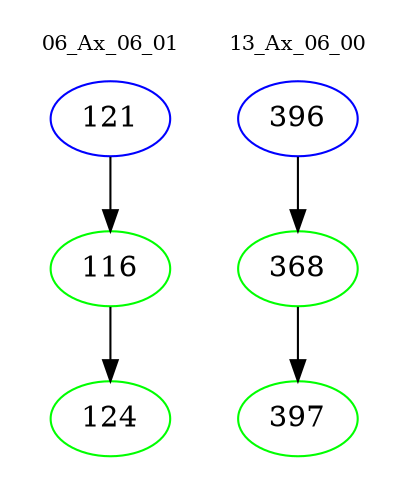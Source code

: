 digraph{
subgraph cluster_0 {
color = white
label = "06_Ax_06_01";
fontsize=10;
T0_121 [label="121", color="blue"]
T0_121 -> T0_116 [color="black"]
T0_116 [label="116", color="green"]
T0_116 -> T0_124 [color="black"]
T0_124 [label="124", color="green"]
}
subgraph cluster_1 {
color = white
label = "13_Ax_06_00";
fontsize=10;
T1_396 [label="396", color="blue"]
T1_396 -> T1_368 [color="black"]
T1_368 [label="368", color="green"]
T1_368 -> T1_397 [color="black"]
T1_397 [label="397", color="green"]
}
}
